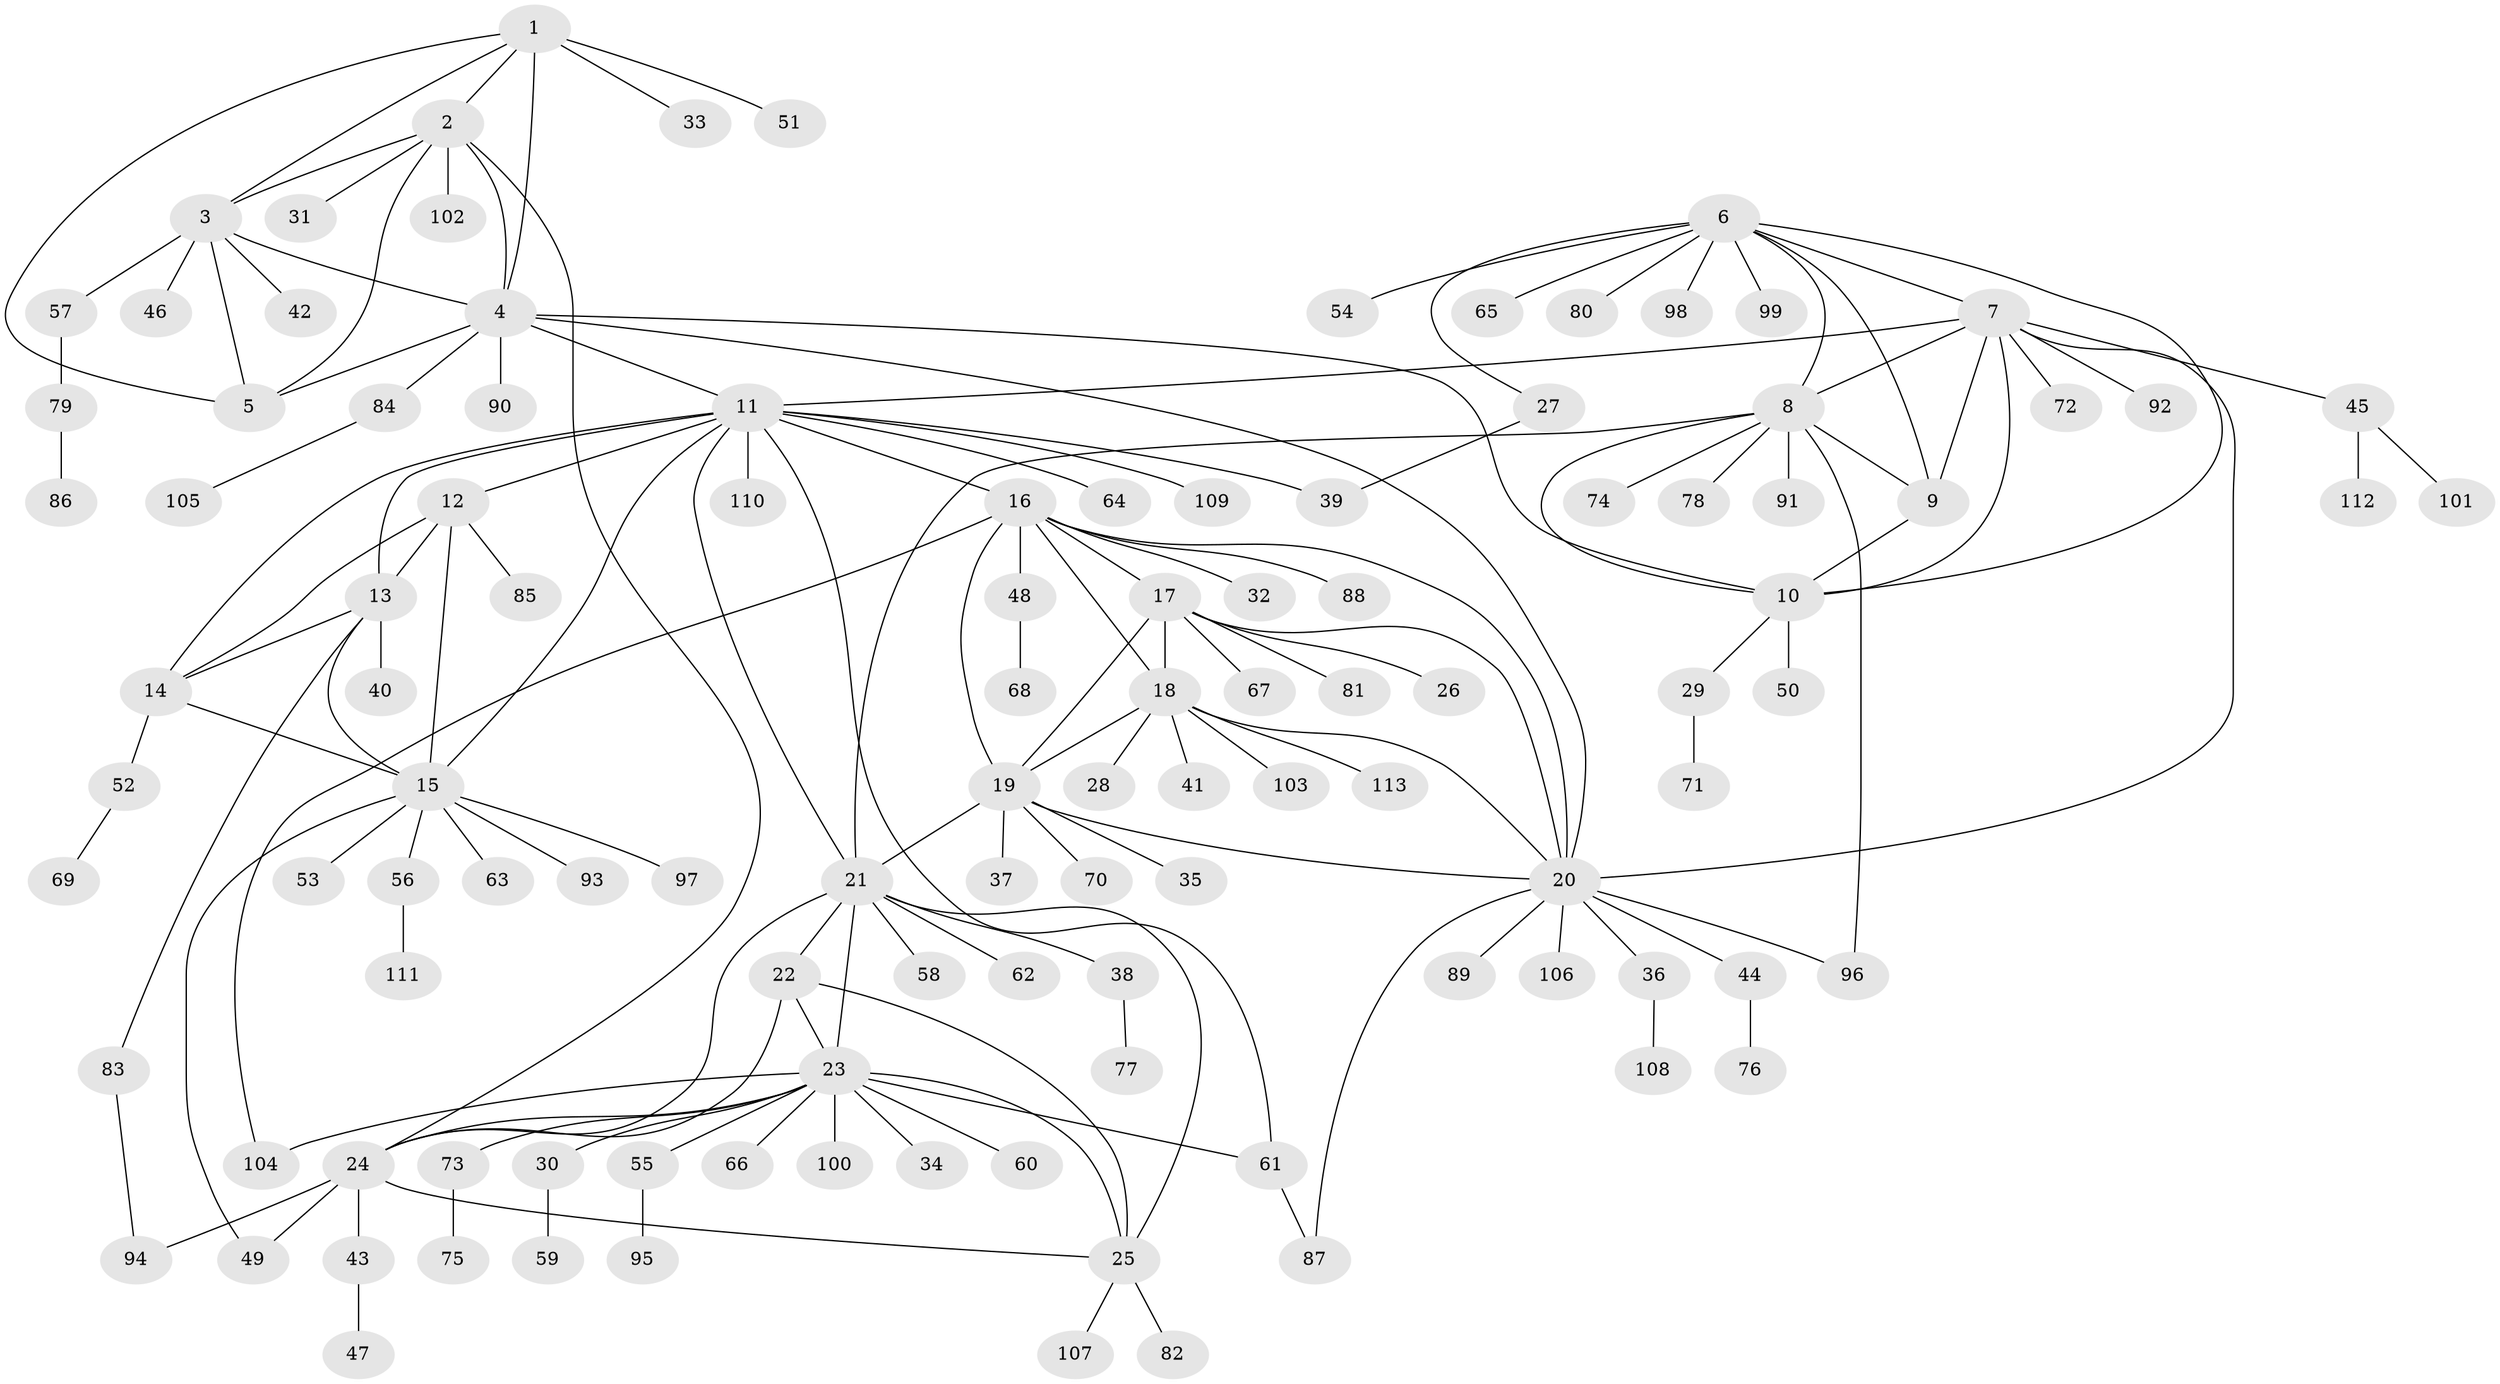 // Generated by graph-tools (version 1.1) at 2025/37/03/09/25 02:37:37]
// undirected, 113 vertices, 155 edges
graph export_dot {
graph [start="1"]
  node [color=gray90,style=filled];
  1;
  2;
  3;
  4;
  5;
  6;
  7;
  8;
  9;
  10;
  11;
  12;
  13;
  14;
  15;
  16;
  17;
  18;
  19;
  20;
  21;
  22;
  23;
  24;
  25;
  26;
  27;
  28;
  29;
  30;
  31;
  32;
  33;
  34;
  35;
  36;
  37;
  38;
  39;
  40;
  41;
  42;
  43;
  44;
  45;
  46;
  47;
  48;
  49;
  50;
  51;
  52;
  53;
  54;
  55;
  56;
  57;
  58;
  59;
  60;
  61;
  62;
  63;
  64;
  65;
  66;
  67;
  68;
  69;
  70;
  71;
  72;
  73;
  74;
  75;
  76;
  77;
  78;
  79;
  80;
  81;
  82;
  83;
  84;
  85;
  86;
  87;
  88;
  89;
  90;
  91;
  92;
  93;
  94;
  95;
  96;
  97;
  98;
  99;
  100;
  101;
  102;
  103;
  104;
  105;
  106;
  107;
  108;
  109;
  110;
  111;
  112;
  113;
  1 -- 2;
  1 -- 3;
  1 -- 4;
  1 -- 5;
  1 -- 33;
  1 -- 51;
  2 -- 3;
  2 -- 4;
  2 -- 5;
  2 -- 24;
  2 -- 31;
  2 -- 102;
  3 -- 4;
  3 -- 5;
  3 -- 42;
  3 -- 46;
  3 -- 57;
  4 -- 5;
  4 -- 10;
  4 -- 11;
  4 -- 20;
  4 -- 84;
  4 -- 90;
  6 -- 7;
  6 -- 8;
  6 -- 9;
  6 -- 10;
  6 -- 27;
  6 -- 54;
  6 -- 65;
  6 -- 80;
  6 -- 98;
  6 -- 99;
  7 -- 8;
  7 -- 9;
  7 -- 10;
  7 -- 11;
  7 -- 20;
  7 -- 45;
  7 -- 72;
  7 -- 92;
  8 -- 9;
  8 -- 10;
  8 -- 21;
  8 -- 74;
  8 -- 78;
  8 -- 91;
  8 -- 96;
  9 -- 10;
  10 -- 29;
  10 -- 50;
  11 -- 12;
  11 -- 13;
  11 -- 14;
  11 -- 15;
  11 -- 16;
  11 -- 21;
  11 -- 39;
  11 -- 61;
  11 -- 64;
  11 -- 109;
  11 -- 110;
  12 -- 13;
  12 -- 14;
  12 -- 15;
  12 -- 85;
  13 -- 14;
  13 -- 15;
  13 -- 40;
  13 -- 83;
  14 -- 15;
  14 -- 52;
  15 -- 49;
  15 -- 53;
  15 -- 56;
  15 -- 63;
  15 -- 93;
  15 -- 97;
  16 -- 17;
  16 -- 18;
  16 -- 19;
  16 -- 20;
  16 -- 32;
  16 -- 48;
  16 -- 88;
  16 -- 104;
  17 -- 18;
  17 -- 19;
  17 -- 20;
  17 -- 26;
  17 -- 67;
  17 -- 81;
  18 -- 19;
  18 -- 20;
  18 -- 28;
  18 -- 41;
  18 -- 103;
  18 -- 113;
  19 -- 20;
  19 -- 21;
  19 -- 35;
  19 -- 37;
  19 -- 70;
  20 -- 36;
  20 -- 44;
  20 -- 87;
  20 -- 89;
  20 -- 96;
  20 -- 106;
  21 -- 22;
  21 -- 23;
  21 -- 24;
  21 -- 25;
  21 -- 38;
  21 -- 58;
  21 -- 62;
  22 -- 23;
  22 -- 24;
  22 -- 25;
  23 -- 24;
  23 -- 25;
  23 -- 30;
  23 -- 34;
  23 -- 55;
  23 -- 60;
  23 -- 61;
  23 -- 66;
  23 -- 73;
  23 -- 100;
  23 -- 104;
  24 -- 25;
  24 -- 43;
  24 -- 49;
  24 -- 94;
  25 -- 82;
  25 -- 107;
  27 -- 39;
  29 -- 71;
  30 -- 59;
  36 -- 108;
  38 -- 77;
  43 -- 47;
  44 -- 76;
  45 -- 101;
  45 -- 112;
  48 -- 68;
  52 -- 69;
  55 -- 95;
  56 -- 111;
  57 -- 79;
  61 -- 87;
  73 -- 75;
  79 -- 86;
  83 -- 94;
  84 -- 105;
}
